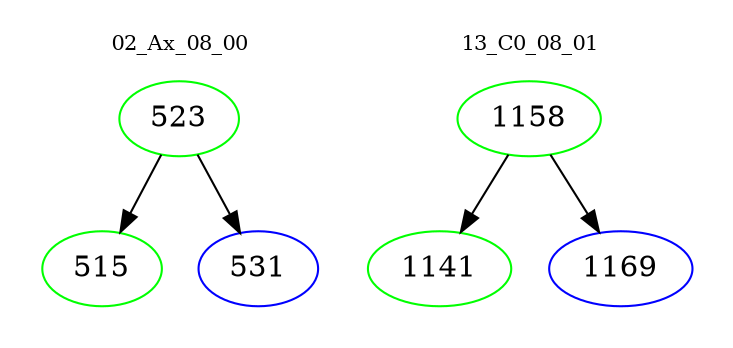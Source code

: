 digraph{
subgraph cluster_0 {
color = white
label = "02_Ax_08_00";
fontsize=10;
T0_523 [label="523", color="green"]
T0_523 -> T0_515 [color="black"]
T0_515 [label="515", color="green"]
T0_523 -> T0_531 [color="black"]
T0_531 [label="531", color="blue"]
}
subgraph cluster_1 {
color = white
label = "13_C0_08_01";
fontsize=10;
T1_1158 [label="1158", color="green"]
T1_1158 -> T1_1141 [color="black"]
T1_1141 [label="1141", color="green"]
T1_1158 -> T1_1169 [color="black"]
T1_1169 [label="1169", color="blue"]
}
}
